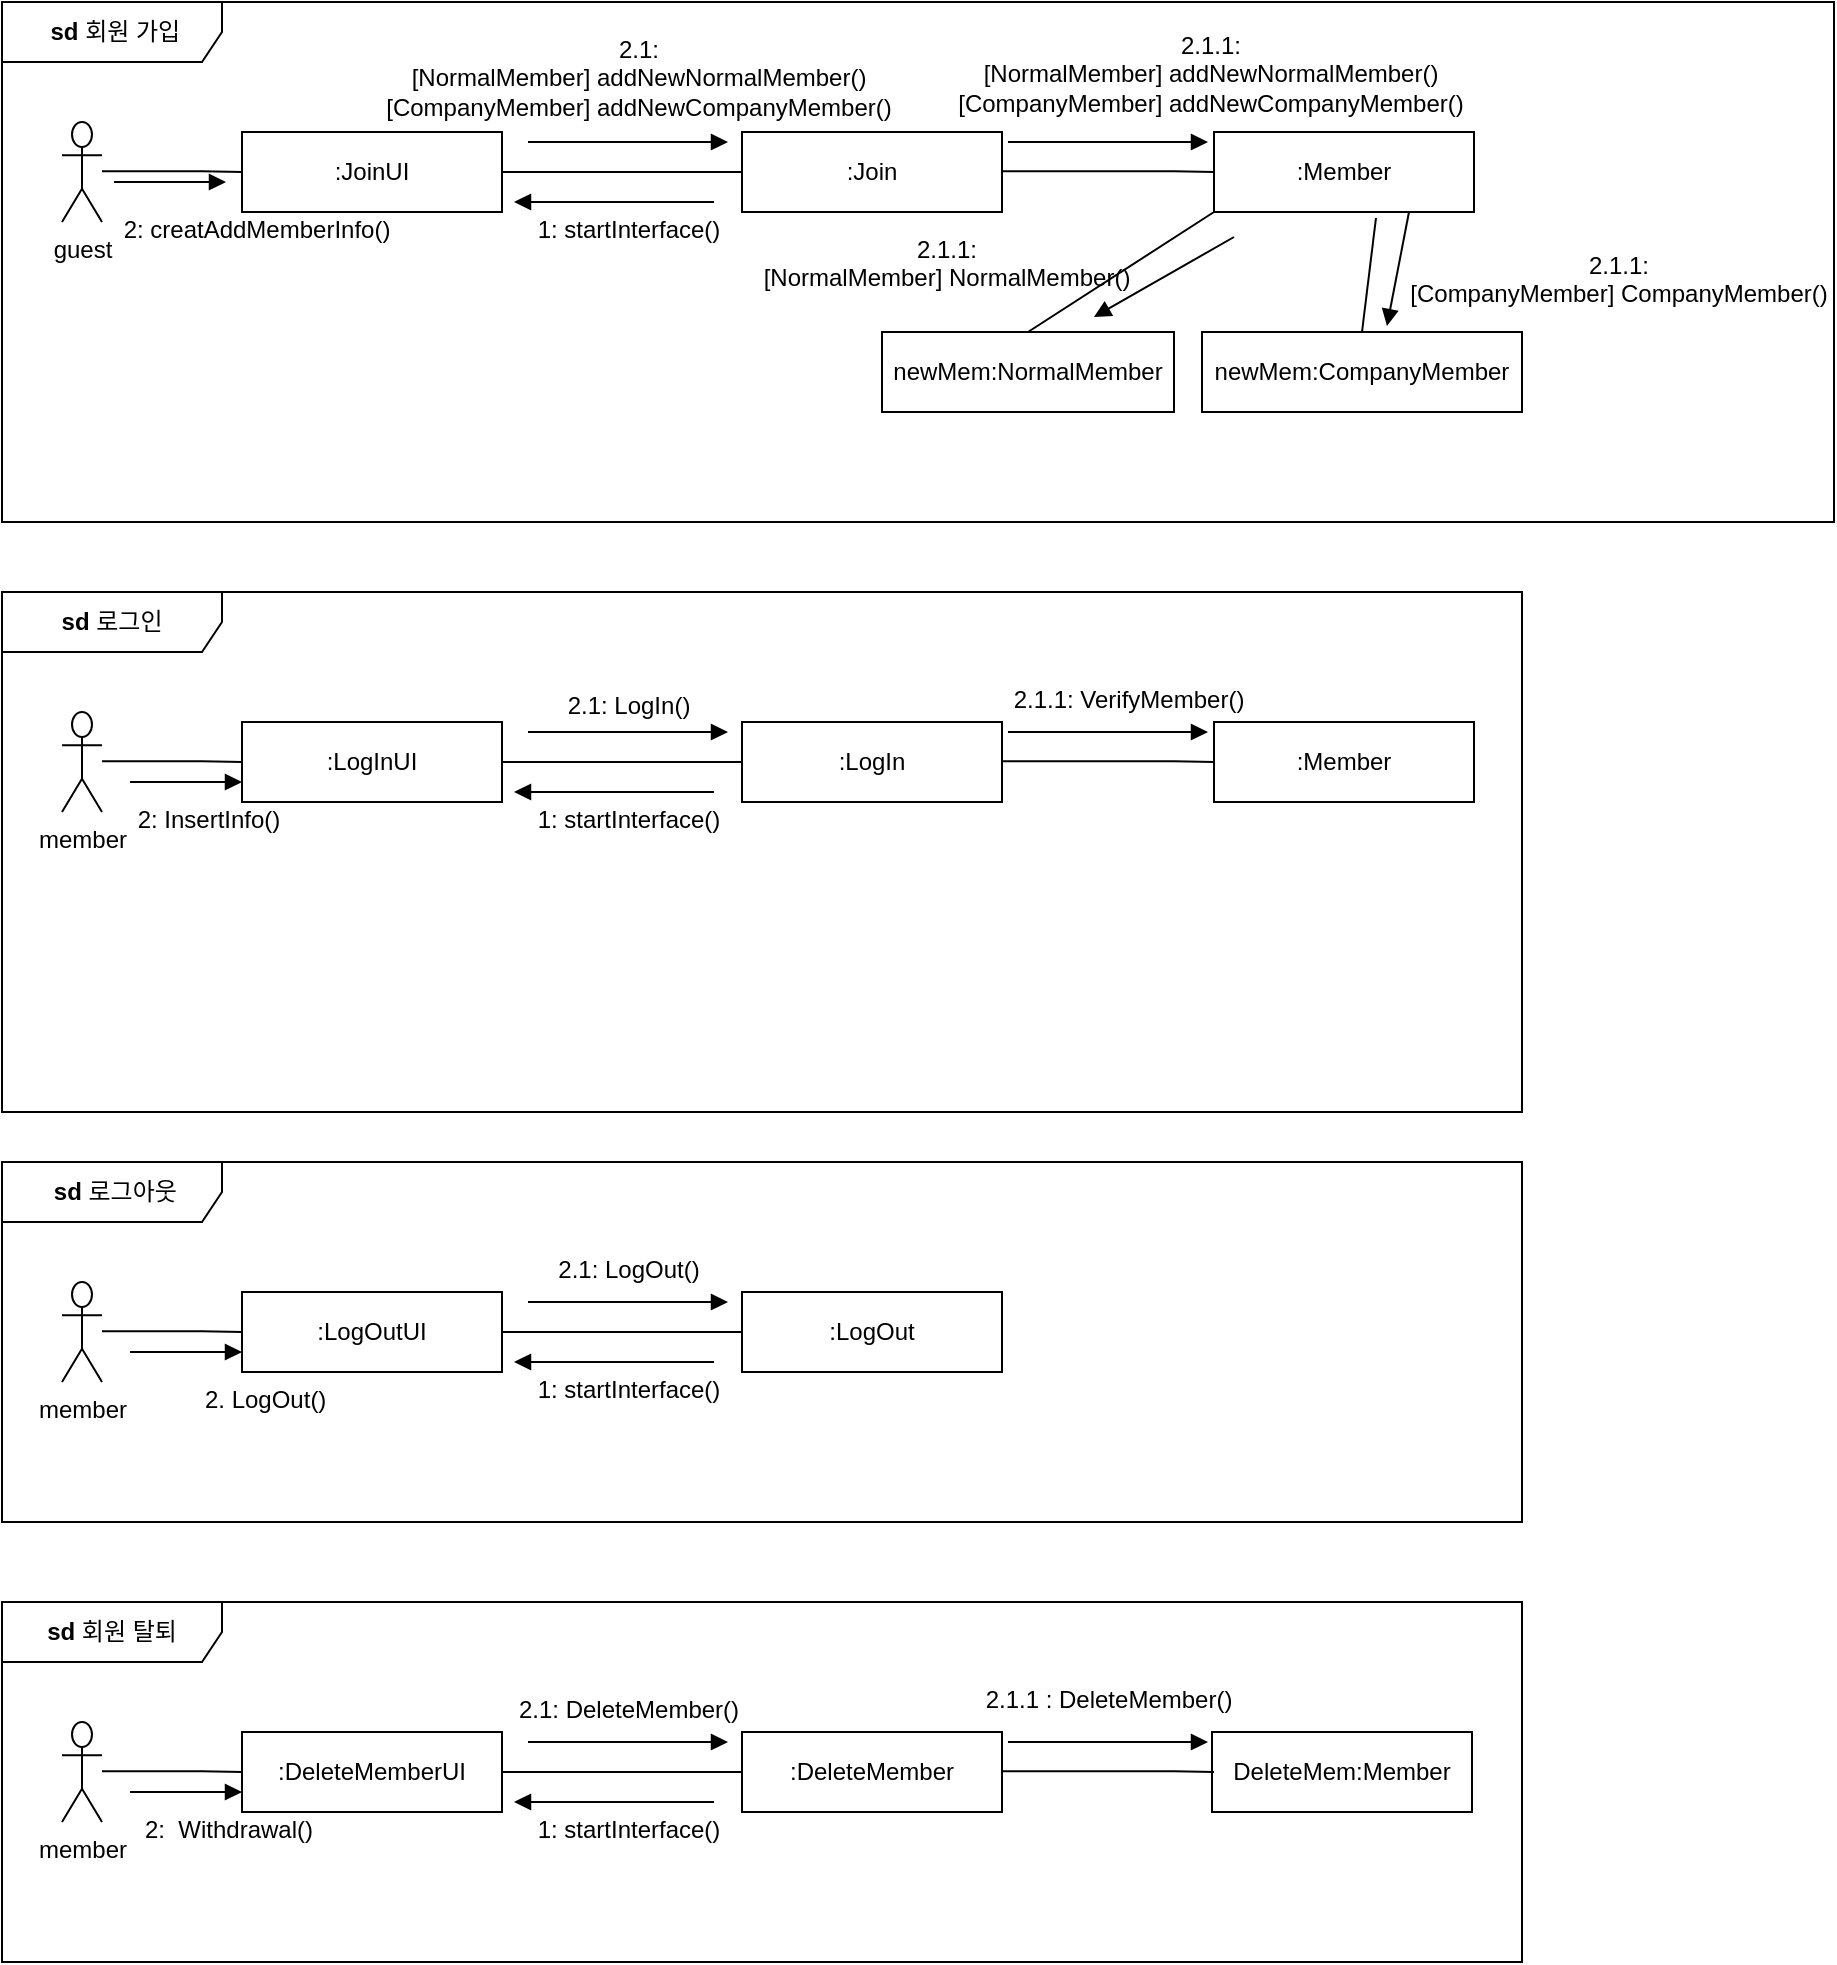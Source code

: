 <mxfile version="21.1.5" type="device">
  <diagram name="페이지-1" id="iojJRM1trHjzFMqSN-qZ">
    <mxGraphModel dx="954" dy="540" grid="1" gridSize="10" guides="1" tooltips="1" connect="1" arrows="1" fold="1" page="1" pageScale="1" pageWidth="827" pageHeight="1169" math="0" shadow="0">
      <root>
        <mxCell id="0" />
        <mxCell id="1" parent="0" />
        <mxCell id="Zqt9gI-p0Dw3mVdGgpfU-241" value="&lt;b&gt;&amp;nbsp;sd&amp;nbsp;&lt;/b&gt;회원 가입" style="shape=umlFrame;whiteSpace=wrap;html=1;pointerEvents=0;recursiveResize=0;container=1;collapsible=0;width=110;height=30;" parent="1" vertex="1">
          <mxGeometry x="34" y="30" width="916" height="260" as="geometry" />
        </mxCell>
        <mxCell id="Zqt9gI-p0Dw3mVdGgpfU-240" value="guest" style="shape=umlActor;verticalLabelPosition=bottom;verticalAlign=top;html=1;" parent="Zqt9gI-p0Dw3mVdGgpfU-241" vertex="1">
          <mxGeometry x="30" y="60" width="20" height="50" as="geometry" />
        </mxCell>
        <mxCell id="Zqt9gI-p0Dw3mVdGgpfU-243" value=":JoinUI" style="html=1;align=center;verticalAlign=middle;dashed=0;whiteSpace=wrap;" parent="Zqt9gI-p0Dw3mVdGgpfU-241" vertex="1">
          <mxGeometry x="120" y="65" width="130" height="40" as="geometry" />
        </mxCell>
        <mxCell id="Zqt9gI-p0Dw3mVdGgpfU-245" value="" style="endArrow=none;html=1;endSize=12;startArrow=none;startSize=14;startFill=0;edgeStyle=orthogonalEdgeStyle;align=center;verticalAlign=bottom;endFill=0;rounded=0;" parent="Zqt9gI-p0Dw3mVdGgpfU-241" edge="1">
          <mxGeometry y="3" relative="1" as="geometry">
            <mxPoint x="50" y="84.62" as="sourcePoint" />
            <mxPoint x="120" y="85" as="targetPoint" />
            <Array as="points">
              <mxPoint x="100" y="85" />
              <mxPoint x="100" y="85" />
            </Array>
          </mxGeometry>
        </mxCell>
        <mxCell id="Zqt9gI-p0Dw3mVdGgpfU-246" value=":Join" style="html=1;align=center;verticalAlign=middle;dashed=0;whiteSpace=wrap;" parent="Zqt9gI-p0Dw3mVdGgpfU-241" vertex="1">
          <mxGeometry x="370" y="65" width="130" height="40" as="geometry" />
        </mxCell>
        <mxCell id="Zqt9gI-p0Dw3mVdGgpfU-247" value="" style="endArrow=none;html=1;endSize=12;startArrow=none;startSize=14;startFill=0;edgeStyle=orthogonalEdgeStyle;align=center;verticalAlign=bottom;endFill=0;rounded=0;exitX=1;exitY=0.5;exitDx=0;exitDy=0;entryX=0;entryY=0.5;entryDx=0;entryDy=0;" parent="Zqt9gI-p0Dw3mVdGgpfU-241" source="Zqt9gI-p0Dw3mVdGgpfU-243" target="Zqt9gI-p0Dw3mVdGgpfU-246" edge="1">
          <mxGeometry y="3" relative="1" as="geometry">
            <mxPoint x="330" y="110" as="sourcePoint" />
            <mxPoint x="490" y="110" as="targetPoint" />
          </mxGeometry>
        </mxCell>
        <mxCell id="Zqt9gI-p0Dw3mVdGgpfU-251" value="" style="html=1;verticalAlign=bottom;labelBackgroundColor=none;endArrow=block;endFill=1;rounded=0;" parent="Zqt9gI-p0Dw3mVdGgpfU-241" edge="1">
          <mxGeometry width="160" relative="1" as="geometry">
            <mxPoint x="263" y="70" as="sourcePoint" />
            <mxPoint x="363" y="70" as="targetPoint" />
          </mxGeometry>
        </mxCell>
        <mxCell id="Zqt9gI-p0Dw3mVdGgpfU-252" value="" style="html=1;verticalAlign=bottom;labelBackgroundColor=none;endArrow=block;endFill=1;rounded=0;" parent="Zqt9gI-p0Dw3mVdGgpfU-241" edge="1">
          <mxGeometry width="160" relative="1" as="geometry">
            <mxPoint x="356" y="100" as="sourcePoint" />
            <mxPoint x="256" y="100" as="targetPoint" />
            <Array as="points">
              <mxPoint x="356" y="100" />
              <mxPoint x="316" y="100" />
            </Array>
          </mxGeometry>
        </mxCell>
        <mxCell id="Zqt9gI-p0Dw3mVdGgpfU-255" value="1: startInterface()" style="text;html=1;align=center;" parent="Zqt9gI-p0Dw3mVdGgpfU-241" vertex="1">
          <mxGeometry x="236" y="100" width="154" height="25" as="geometry" />
        </mxCell>
        <mxCell id="Zqt9gI-p0Dw3mVdGgpfU-256" value=":Member" style="html=1;align=center;verticalAlign=middle;dashed=0;whiteSpace=wrap;" parent="Zqt9gI-p0Dw3mVdGgpfU-241" vertex="1">
          <mxGeometry x="606" y="65" width="130" height="40" as="geometry" />
        </mxCell>
        <mxCell id="Zqt9gI-p0Dw3mVdGgpfU-258" value="" style="endArrow=none;html=1;endSize=12;startArrow=none;startSize=14;startFill=0;edgeStyle=orthogonalEdgeStyle;align=center;verticalAlign=bottom;endFill=0;rounded=0;exitX=1;exitY=0.5;exitDx=0;exitDy=0;" parent="Zqt9gI-p0Dw3mVdGgpfU-241" edge="1">
          <mxGeometry y="3" relative="1" as="geometry">
            <mxPoint x="500" y="84.62" as="sourcePoint" />
            <mxPoint x="606" y="85" as="targetPoint" />
            <Array as="points">
              <mxPoint x="586" y="85" />
              <mxPoint x="586" y="85" />
            </Array>
          </mxGeometry>
        </mxCell>
        <mxCell id="Zqt9gI-p0Dw3mVdGgpfU-259" value="" style="html=1;verticalAlign=bottom;labelBackgroundColor=none;endArrow=block;endFill=1;rounded=0;" parent="Zqt9gI-p0Dw3mVdGgpfU-241" edge="1">
          <mxGeometry width="160" relative="1" as="geometry">
            <mxPoint x="503" y="70" as="sourcePoint" />
            <mxPoint x="603" y="70" as="targetPoint" />
          </mxGeometry>
        </mxCell>
        <mxCell id="Zqt9gI-p0Dw3mVdGgpfU-272" value="newMem:NormalMember" style="html=1;align=center;verticalAlign=middle;dashed=0;whiteSpace=wrap;" parent="Zqt9gI-p0Dw3mVdGgpfU-241" vertex="1">
          <mxGeometry x="440" y="165" width="146" height="40" as="geometry" />
        </mxCell>
        <mxCell id="Zqt9gI-p0Dw3mVdGgpfU-276" value="2: creatAddMemberInfo()" style="text;html=1;align=center;" parent="Zqt9gI-p0Dw3mVdGgpfU-241" vertex="1">
          <mxGeometry x="50" y="100" width="154" height="25" as="geometry" />
        </mxCell>
        <mxCell id="Zqt9gI-p0Dw3mVdGgpfU-277" value="" style="endArrow=none;html=1;rounded=0;exitX=0.5;exitY=0;exitDx=0;exitDy=0;entryX=0;entryY=1;entryDx=0;entryDy=0;" parent="Zqt9gI-p0Dw3mVdGgpfU-241" source="Zqt9gI-p0Dw3mVdGgpfU-272" target="Zqt9gI-p0Dw3mVdGgpfU-256" edge="1">
          <mxGeometry relative="1" as="geometry">
            <mxPoint x="600" y="116" as="sourcePoint" />
            <mxPoint x="595" y="105" as="targetPoint" />
          </mxGeometry>
        </mxCell>
        <mxCell id="Zqt9gI-p0Dw3mVdGgpfU-278" value="" style="html=1;verticalAlign=bottom;labelBackgroundColor=none;endArrow=block;endFill=1;rounded=0;" parent="Zqt9gI-p0Dw3mVdGgpfU-241" edge="1">
          <mxGeometry width="160" relative="1" as="geometry">
            <mxPoint x="616" y="117.5" as="sourcePoint" />
            <mxPoint x="546" y="157.5" as="targetPoint" />
          </mxGeometry>
        </mxCell>
        <mxCell id="Zqt9gI-p0Dw3mVdGgpfU-280" value="" style="html=1;verticalAlign=bottom;labelBackgroundColor=none;endArrow=block;endFill=1;rounded=0;" parent="Zqt9gI-p0Dw3mVdGgpfU-241" edge="1">
          <mxGeometry width="160" relative="1" as="geometry">
            <mxPoint x="56" y="90" as="sourcePoint" />
            <mxPoint x="112" y="90" as="targetPoint" />
          </mxGeometry>
        </mxCell>
        <mxCell id="ivMZdRKgllx1LOQFkdyF-3" value="2.1:&lt;br&gt;[NormalMember] addNewNormalMember()&lt;br&gt;[CompanyMember] addNewCompanyMember()" style="text;html=1;align=center;" vertex="1" parent="Zqt9gI-p0Dw3mVdGgpfU-241">
          <mxGeometry x="226" y="10" width="184" height="25" as="geometry" />
        </mxCell>
        <mxCell id="ivMZdRKgllx1LOQFkdyF-4" value="2.1.1:&lt;br&gt;[NormalMember] addNewNormalMember()&lt;br&gt;[CompanyMember] addNewCompanyMember()" style="text;html=1;align=center;" vertex="1" parent="Zqt9gI-p0Dw3mVdGgpfU-241">
          <mxGeometry x="512" y="7.5" width="184" height="30" as="geometry" />
        </mxCell>
        <mxCell id="ivMZdRKgllx1LOQFkdyF-5" value="2.1.1:&lt;br&gt;[NormalMember] NormalMember()" style="text;html=1;align=center;" vertex="1" parent="Zqt9gI-p0Dw3mVdGgpfU-241">
          <mxGeometry x="380" y="110" width="184" height="25" as="geometry" />
        </mxCell>
        <mxCell id="ivMZdRKgllx1LOQFkdyF-8" value="newMem:CompanyMember" style="html=1;align=center;verticalAlign=middle;dashed=0;whiteSpace=wrap;" vertex="1" parent="Zqt9gI-p0Dw3mVdGgpfU-241">
          <mxGeometry x="600" y="165" width="160" height="40" as="geometry" />
        </mxCell>
        <mxCell id="ivMZdRKgllx1LOQFkdyF-9" value="" style="endArrow=none;html=1;rounded=0;exitX=0.5;exitY=0;exitDx=0;exitDy=0;entryX=0.623;entryY=1.075;entryDx=0;entryDy=0;entryPerimeter=0;" edge="1" parent="Zqt9gI-p0Dw3mVdGgpfU-241" source="ivMZdRKgllx1LOQFkdyF-8" target="Zqt9gI-p0Dw3mVdGgpfU-256">
          <mxGeometry relative="1" as="geometry">
            <mxPoint x="744" y="116" as="sourcePoint" />
            <mxPoint x="750" y="105" as="targetPoint" />
          </mxGeometry>
        </mxCell>
        <mxCell id="ivMZdRKgllx1LOQFkdyF-12" value="" style="html=1;verticalAlign=bottom;labelBackgroundColor=none;endArrow=block;endFill=1;rounded=0;entryX=0.578;entryY=-0.075;entryDx=0;entryDy=0;entryPerimeter=0;exitX=0.75;exitY=1;exitDx=0;exitDy=0;" edge="1" parent="Zqt9gI-p0Dw3mVdGgpfU-241" source="Zqt9gI-p0Dw3mVdGgpfU-256" target="ivMZdRKgllx1LOQFkdyF-8">
          <mxGeometry width="160" relative="1" as="geometry">
            <mxPoint x="738" y="135" as="sourcePoint" />
            <mxPoint x="673.44" y="173.75" as="targetPoint" />
          </mxGeometry>
        </mxCell>
        <mxCell id="ivMZdRKgllx1LOQFkdyF-14" value="2.1.1:&lt;br&gt;[CompanyMember] CompanyMember()" style="text;html=1;align=center;" vertex="1" parent="Zqt9gI-p0Dw3mVdGgpfU-241">
          <mxGeometry x="736" y="117.5" width="144" height="25" as="geometry" />
        </mxCell>
        <mxCell id="Zqt9gI-p0Dw3mVdGgpfU-312" value="&lt;b&gt;sd&amp;nbsp;&lt;/b&gt;로그인" style="shape=umlFrame;whiteSpace=wrap;html=1;pointerEvents=0;recursiveResize=0;container=1;collapsible=0;width=110;height=30;" parent="1" vertex="1">
          <mxGeometry x="34" y="325" width="760" height="260" as="geometry" />
        </mxCell>
        <mxCell id="Zqt9gI-p0Dw3mVdGgpfU-313" value="member" style="shape=umlActor;verticalLabelPosition=bottom;verticalAlign=top;html=1;" parent="Zqt9gI-p0Dw3mVdGgpfU-312" vertex="1">
          <mxGeometry x="30" y="60" width="20" height="50" as="geometry" />
        </mxCell>
        <mxCell id="Zqt9gI-p0Dw3mVdGgpfU-314" value=":LogInUI" style="html=1;align=center;verticalAlign=middle;dashed=0;whiteSpace=wrap;" parent="Zqt9gI-p0Dw3mVdGgpfU-312" vertex="1">
          <mxGeometry x="120" y="65" width="130" height="40" as="geometry" />
        </mxCell>
        <mxCell id="Zqt9gI-p0Dw3mVdGgpfU-315" value="" style="endArrow=none;html=1;endSize=12;startArrow=none;startSize=14;startFill=0;edgeStyle=orthogonalEdgeStyle;align=center;verticalAlign=bottom;endFill=0;rounded=0;" parent="Zqt9gI-p0Dw3mVdGgpfU-312" edge="1">
          <mxGeometry y="3" relative="1" as="geometry">
            <mxPoint x="50" y="84.62" as="sourcePoint" />
            <mxPoint x="120" y="85" as="targetPoint" />
            <Array as="points">
              <mxPoint x="100" y="85" />
              <mxPoint x="100" y="85" />
            </Array>
          </mxGeometry>
        </mxCell>
        <mxCell id="Zqt9gI-p0Dw3mVdGgpfU-316" value=":LogIn" style="html=1;align=center;verticalAlign=middle;dashed=0;whiteSpace=wrap;" parent="Zqt9gI-p0Dw3mVdGgpfU-312" vertex="1">
          <mxGeometry x="370" y="65" width="130" height="40" as="geometry" />
        </mxCell>
        <mxCell id="Zqt9gI-p0Dw3mVdGgpfU-317" value="" style="endArrow=none;html=1;endSize=12;startArrow=none;startSize=14;startFill=0;edgeStyle=orthogonalEdgeStyle;align=center;verticalAlign=bottom;endFill=0;rounded=0;exitX=1;exitY=0.5;exitDx=0;exitDy=0;entryX=0;entryY=0.5;entryDx=0;entryDy=0;" parent="Zqt9gI-p0Dw3mVdGgpfU-312" source="Zqt9gI-p0Dw3mVdGgpfU-314" target="Zqt9gI-p0Dw3mVdGgpfU-316" edge="1">
          <mxGeometry y="3" relative="1" as="geometry">
            <mxPoint x="330" y="110" as="sourcePoint" />
            <mxPoint x="490" y="110" as="targetPoint" />
          </mxGeometry>
        </mxCell>
        <mxCell id="Zqt9gI-p0Dw3mVdGgpfU-318" value="" style="html=1;verticalAlign=bottom;labelBackgroundColor=none;endArrow=block;endFill=1;rounded=0;" parent="Zqt9gI-p0Dw3mVdGgpfU-312" edge="1">
          <mxGeometry width="160" relative="1" as="geometry">
            <mxPoint x="263" y="70" as="sourcePoint" />
            <mxPoint x="363" y="70" as="targetPoint" />
          </mxGeometry>
        </mxCell>
        <mxCell id="Zqt9gI-p0Dw3mVdGgpfU-319" value="" style="html=1;verticalAlign=bottom;labelBackgroundColor=none;endArrow=block;endFill=1;rounded=0;" parent="Zqt9gI-p0Dw3mVdGgpfU-312" edge="1">
          <mxGeometry width="160" relative="1" as="geometry">
            <mxPoint x="356" y="100" as="sourcePoint" />
            <mxPoint x="256" y="100" as="targetPoint" />
            <Array as="points">
              <mxPoint x="356" y="100" />
              <mxPoint x="316" y="100" />
            </Array>
          </mxGeometry>
        </mxCell>
        <mxCell id="Zqt9gI-p0Dw3mVdGgpfU-321" value="1: startInterface()" style="text;html=1;align=center;" parent="Zqt9gI-p0Dw3mVdGgpfU-312" vertex="1">
          <mxGeometry x="236" y="100" width="154" height="25" as="geometry" />
        </mxCell>
        <mxCell id="Zqt9gI-p0Dw3mVdGgpfU-322" value=":Member" style="html=1;align=center;verticalAlign=middle;dashed=0;whiteSpace=wrap;" parent="Zqt9gI-p0Dw3mVdGgpfU-312" vertex="1">
          <mxGeometry x="606" y="65" width="130" height="40" as="geometry" />
        </mxCell>
        <mxCell id="Zqt9gI-p0Dw3mVdGgpfU-323" value="" style="endArrow=none;html=1;endSize=12;startArrow=none;startSize=14;startFill=0;edgeStyle=orthogonalEdgeStyle;align=center;verticalAlign=bottom;endFill=0;rounded=0;exitX=1;exitY=0.5;exitDx=0;exitDy=0;" parent="Zqt9gI-p0Dw3mVdGgpfU-312" edge="1">
          <mxGeometry y="3" relative="1" as="geometry">
            <mxPoint x="500" y="84.62" as="sourcePoint" />
            <mxPoint x="606" y="85" as="targetPoint" />
            <Array as="points">
              <mxPoint x="586" y="85" />
              <mxPoint x="586" y="85" />
            </Array>
          </mxGeometry>
        </mxCell>
        <mxCell id="Zqt9gI-p0Dw3mVdGgpfU-324" value="" style="html=1;verticalAlign=bottom;labelBackgroundColor=none;endArrow=block;endFill=1;rounded=0;" parent="Zqt9gI-p0Dw3mVdGgpfU-312" edge="1">
          <mxGeometry width="160" relative="1" as="geometry">
            <mxPoint x="503" y="70" as="sourcePoint" />
            <mxPoint x="603" y="70" as="targetPoint" />
          </mxGeometry>
        </mxCell>
        <mxCell id="Zqt9gI-p0Dw3mVdGgpfU-336" value="" style="html=1;verticalAlign=bottom;labelBackgroundColor=none;endArrow=block;endFill=1;rounded=0;" parent="Zqt9gI-p0Dw3mVdGgpfU-312" edge="1">
          <mxGeometry width="160" relative="1" as="geometry">
            <mxPoint x="64" y="95" as="sourcePoint" />
            <mxPoint x="120" y="95" as="targetPoint" />
            <Array as="points">
              <mxPoint x="110" y="95" />
            </Array>
          </mxGeometry>
        </mxCell>
        <mxCell id="Zqt9gI-p0Dw3mVdGgpfU-338" value="2.1.1: VerifyMember()" style="text;html=1;align=center;" parent="Zqt9gI-p0Dw3mVdGgpfU-312" vertex="1">
          <mxGeometry x="486" y="40" width="154" height="25" as="geometry" />
        </mxCell>
        <mxCell id="Zqt9gI-p0Dw3mVdGgpfU-340" value="2.1: LogIn()" style="text;html=1;align=center;" parent="Zqt9gI-p0Dw3mVdGgpfU-312" vertex="1">
          <mxGeometry x="236" y="42.5" width="154" height="25" as="geometry" />
        </mxCell>
        <mxCell id="Zqt9gI-p0Dw3mVdGgpfU-341" value="2: InsertInfo()" style="text;html=1;align=center;" parent="Zqt9gI-p0Dw3mVdGgpfU-312" vertex="1">
          <mxGeometry x="26" y="100" width="154" height="25" as="geometry" />
        </mxCell>
        <mxCell id="Zqt9gI-p0Dw3mVdGgpfU-342" value="&lt;b&gt;&amp;nbsp;sd&amp;nbsp;&lt;/b&gt;로그아웃" style="shape=umlFrame;whiteSpace=wrap;html=1;pointerEvents=0;recursiveResize=0;container=1;collapsible=0;width=110;height=30;" parent="1" vertex="1">
          <mxGeometry x="34" y="610" width="760" height="180" as="geometry" />
        </mxCell>
        <mxCell id="Zqt9gI-p0Dw3mVdGgpfU-343" value="member" style="shape=umlActor;verticalLabelPosition=bottom;verticalAlign=top;html=1;" parent="Zqt9gI-p0Dw3mVdGgpfU-342" vertex="1">
          <mxGeometry x="30" y="60" width="20" height="50" as="geometry" />
        </mxCell>
        <mxCell id="Zqt9gI-p0Dw3mVdGgpfU-344" value=":LogOutUI" style="html=1;align=center;verticalAlign=middle;dashed=0;whiteSpace=wrap;" parent="Zqt9gI-p0Dw3mVdGgpfU-342" vertex="1">
          <mxGeometry x="120" y="65" width="130" height="40" as="geometry" />
        </mxCell>
        <mxCell id="Zqt9gI-p0Dw3mVdGgpfU-345" value="" style="endArrow=none;html=1;endSize=12;startArrow=none;startSize=14;startFill=0;edgeStyle=orthogonalEdgeStyle;align=center;verticalAlign=bottom;endFill=0;rounded=0;" parent="Zqt9gI-p0Dw3mVdGgpfU-342" edge="1">
          <mxGeometry y="3" relative="1" as="geometry">
            <mxPoint x="50" y="84.62" as="sourcePoint" />
            <mxPoint x="120" y="85" as="targetPoint" />
            <Array as="points">
              <mxPoint x="100" y="85" />
              <mxPoint x="100" y="85" />
            </Array>
          </mxGeometry>
        </mxCell>
        <mxCell id="Zqt9gI-p0Dw3mVdGgpfU-346" value=":LogOut" style="html=1;align=center;verticalAlign=middle;dashed=0;whiteSpace=wrap;" parent="Zqt9gI-p0Dw3mVdGgpfU-342" vertex="1">
          <mxGeometry x="370" y="65" width="130" height="40" as="geometry" />
        </mxCell>
        <mxCell id="Zqt9gI-p0Dw3mVdGgpfU-347" value="" style="endArrow=none;html=1;endSize=12;startArrow=none;startSize=14;startFill=0;edgeStyle=orthogonalEdgeStyle;align=center;verticalAlign=bottom;endFill=0;rounded=0;exitX=1;exitY=0.5;exitDx=0;exitDy=0;entryX=0;entryY=0.5;entryDx=0;entryDy=0;" parent="Zqt9gI-p0Dw3mVdGgpfU-342" source="Zqt9gI-p0Dw3mVdGgpfU-344" target="Zqt9gI-p0Dw3mVdGgpfU-346" edge="1">
          <mxGeometry y="3" relative="1" as="geometry">
            <mxPoint x="330" y="110" as="sourcePoint" />
            <mxPoint x="490" y="110" as="targetPoint" />
          </mxGeometry>
        </mxCell>
        <mxCell id="Zqt9gI-p0Dw3mVdGgpfU-348" value="" style="html=1;verticalAlign=bottom;labelBackgroundColor=none;endArrow=block;endFill=1;rounded=0;" parent="Zqt9gI-p0Dw3mVdGgpfU-342" edge="1">
          <mxGeometry width="160" relative="1" as="geometry">
            <mxPoint x="263" y="70" as="sourcePoint" />
            <mxPoint x="363" y="70" as="targetPoint" />
          </mxGeometry>
        </mxCell>
        <mxCell id="Zqt9gI-p0Dw3mVdGgpfU-349" value="" style="html=1;verticalAlign=bottom;labelBackgroundColor=none;endArrow=block;endFill=1;rounded=0;" parent="Zqt9gI-p0Dw3mVdGgpfU-342" edge="1">
          <mxGeometry width="160" relative="1" as="geometry">
            <mxPoint x="356" y="100" as="sourcePoint" />
            <mxPoint x="256" y="100" as="targetPoint" />
            <Array as="points">
              <mxPoint x="356" y="100" />
              <mxPoint x="316" y="100" />
            </Array>
          </mxGeometry>
        </mxCell>
        <mxCell id="Zqt9gI-p0Dw3mVdGgpfU-350" value="2.1: LogOut()" style="text;html=1;align=center;" parent="Zqt9gI-p0Dw3mVdGgpfU-342" vertex="1">
          <mxGeometry x="236" y="40" width="154" height="25" as="geometry" />
        </mxCell>
        <mxCell id="Zqt9gI-p0Dw3mVdGgpfU-351" value="1: startInterface()" style="text;html=1;align=center;" parent="Zqt9gI-p0Dw3mVdGgpfU-342" vertex="1">
          <mxGeometry x="236" y="100" width="154" height="25" as="geometry" />
        </mxCell>
        <mxCell id="Zqt9gI-p0Dw3mVdGgpfU-355" value="2. LogOut()&amp;nbsp;" style="text;html=1;align=center;" parent="Zqt9gI-p0Dw3mVdGgpfU-342" vertex="1">
          <mxGeometry x="56" y="105" width="154" height="25" as="geometry" />
        </mxCell>
        <mxCell id="Zqt9gI-p0Dw3mVdGgpfU-362" value="" style="html=1;verticalAlign=bottom;labelBackgroundColor=none;endArrow=block;endFill=1;rounded=0;" parent="Zqt9gI-p0Dw3mVdGgpfU-342" edge="1">
          <mxGeometry width="160" relative="1" as="geometry">
            <mxPoint x="64" y="95" as="sourcePoint" />
            <mxPoint x="120" y="95" as="targetPoint" />
            <Array as="points">
              <mxPoint x="110" y="95" />
            </Array>
          </mxGeometry>
        </mxCell>
        <mxCell id="Zqt9gI-p0Dw3mVdGgpfU-368" value="&lt;b&gt;sd&amp;nbsp;&lt;/b&gt;회원 탈퇴" style="shape=umlFrame;whiteSpace=wrap;html=1;pointerEvents=0;recursiveResize=0;container=1;collapsible=0;width=110;height=30;" parent="1" vertex="1">
          <mxGeometry x="34" y="830" width="760" height="180" as="geometry" />
        </mxCell>
        <mxCell id="Zqt9gI-p0Dw3mVdGgpfU-369" value="member" style="shape=umlActor;verticalLabelPosition=bottom;verticalAlign=top;html=1;" parent="Zqt9gI-p0Dw3mVdGgpfU-368" vertex="1">
          <mxGeometry x="30" y="60" width="20" height="50" as="geometry" />
        </mxCell>
        <mxCell id="Zqt9gI-p0Dw3mVdGgpfU-370" value=":DeleteMemberUI" style="html=1;align=center;verticalAlign=middle;dashed=0;whiteSpace=wrap;" parent="Zqt9gI-p0Dw3mVdGgpfU-368" vertex="1">
          <mxGeometry x="120" y="65" width="130" height="40" as="geometry" />
        </mxCell>
        <mxCell id="Zqt9gI-p0Dw3mVdGgpfU-371" value="" style="endArrow=none;html=1;endSize=12;startArrow=none;startSize=14;startFill=0;edgeStyle=orthogonalEdgeStyle;align=center;verticalAlign=bottom;endFill=0;rounded=0;" parent="Zqt9gI-p0Dw3mVdGgpfU-368" edge="1">
          <mxGeometry y="3" relative="1" as="geometry">
            <mxPoint x="50" y="84.62" as="sourcePoint" />
            <mxPoint x="120" y="85" as="targetPoint" />
            <Array as="points">
              <mxPoint x="100" y="85" />
              <mxPoint x="100" y="85" />
            </Array>
          </mxGeometry>
        </mxCell>
        <mxCell id="Zqt9gI-p0Dw3mVdGgpfU-372" value=":DeleteMember" style="html=1;align=center;verticalAlign=middle;dashed=0;whiteSpace=wrap;" parent="Zqt9gI-p0Dw3mVdGgpfU-368" vertex="1">
          <mxGeometry x="370" y="65" width="130" height="40" as="geometry" />
        </mxCell>
        <mxCell id="Zqt9gI-p0Dw3mVdGgpfU-373" value="" style="endArrow=none;html=1;endSize=12;startArrow=none;startSize=14;startFill=0;edgeStyle=orthogonalEdgeStyle;align=center;verticalAlign=bottom;endFill=0;rounded=0;exitX=1;exitY=0.5;exitDx=0;exitDy=0;entryX=0;entryY=0.5;entryDx=0;entryDy=0;" parent="Zqt9gI-p0Dw3mVdGgpfU-368" source="Zqt9gI-p0Dw3mVdGgpfU-370" target="Zqt9gI-p0Dw3mVdGgpfU-372" edge="1">
          <mxGeometry y="3" relative="1" as="geometry">
            <mxPoint x="330" y="110" as="sourcePoint" />
            <mxPoint x="490" y="110" as="targetPoint" />
          </mxGeometry>
        </mxCell>
        <mxCell id="Zqt9gI-p0Dw3mVdGgpfU-374" value="" style="html=1;verticalAlign=bottom;labelBackgroundColor=none;endArrow=block;endFill=1;rounded=0;" parent="Zqt9gI-p0Dw3mVdGgpfU-368" edge="1">
          <mxGeometry width="160" relative="1" as="geometry">
            <mxPoint x="263" y="70" as="sourcePoint" />
            <mxPoint x="363" y="70" as="targetPoint" />
          </mxGeometry>
        </mxCell>
        <mxCell id="Zqt9gI-p0Dw3mVdGgpfU-375" value="" style="html=1;verticalAlign=bottom;labelBackgroundColor=none;endArrow=block;endFill=1;rounded=0;" parent="Zqt9gI-p0Dw3mVdGgpfU-368" edge="1">
          <mxGeometry width="160" relative="1" as="geometry">
            <mxPoint x="356" y="100" as="sourcePoint" />
            <mxPoint x="256" y="100" as="targetPoint" />
            <Array as="points">
              <mxPoint x="356" y="100" />
              <mxPoint x="316" y="100" />
            </Array>
          </mxGeometry>
        </mxCell>
        <mxCell id="Zqt9gI-p0Dw3mVdGgpfU-376" value="2.1: DeleteMember()" style="text;html=1;align=center;" parent="Zqt9gI-p0Dw3mVdGgpfU-368" vertex="1">
          <mxGeometry x="236" y="40" width="154" height="25" as="geometry" />
        </mxCell>
        <mxCell id="Zqt9gI-p0Dw3mVdGgpfU-377" value="1: startInterface()" style="text;html=1;align=center;" parent="Zqt9gI-p0Dw3mVdGgpfU-368" vertex="1">
          <mxGeometry x="236" y="100" width="154" height="25" as="geometry" />
        </mxCell>
        <mxCell id="Zqt9gI-p0Dw3mVdGgpfU-378" value="DeleteMem:Member" style="html=1;align=center;verticalAlign=middle;dashed=0;whiteSpace=wrap;" parent="Zqt9gI-p0Dw3mVdGgpfU-368" vertex="1">
          <mxGeometry x="605" y="65" width="130" height="40" as="geometry" />
        </mxCell>
        <mxCell id="Zqt9gI-p0Dw3mVdGgpfU-379" value="" style="endArrow=none;html=1;endSize=12;startArrow=none;startSize=14;startFill=0;edgeStyle=orthogonalEdgeStyle;align=center;verticalAlign=bottom;endFill=0;rounded=0;exitX=1;exitY=0.5;exitDx=0;exitDy=0;" parent="Zqt9gI-p0Dw3mVdGgpfU-368" edge="1">
          <mxGeometry y="3" relative="1" as="geometry">
            <mxPoint x="500" y="84.62" as="sourcePoint" />
            <mxPoint x="606" y="85" as="targetPoint" />
            <Array as="points">
              <mxPoint x="586" y="85" />
              <mxPoint x="586" y="85" />
            </Array>
          </mxGeometry>
        </mxCell>
        <mxCell id="Zqt9gI-p0Dw3mVdGgpfU-380" value="" style="html=1;verticalAlign=bottom;labelBackgroundColor=none;endArrow=block;endFill=1;rounded=0;" parent="Zqt9gI-p0Dw3mVdGgpfU-368" edge="1">
          <mxGeometry width="160" relative="1" as="geometry">
            <mxPoint x="503" y="70" as="sourcePoint" />
            <mxPoint x="603" y="70" as="targetPoint" />
          </mxGeometry>
        </mxCell>
        <mxCell id="Zqt9gI-p0Dw3mVdGgpfU-381" value="2:&amp;nbsp; Withdrawal()" style="text;html=1;align=center;" parent="Zqt9gI-p0Dw3mVdGgpfU-368" vertex="1">
          <mxGeometry x="36" y="100" width="154" height="25" as="geometry" />
        </mxCell>
        <mxCell id="Zqt9gI-p0Dw3mVdGgpfU-382" value="" style="html=1;verticalAlign=bottom;labelBackgroundColor=none;endArrow=block;endFill=1;rounded=0;" parent="Zqt9gI-p0Dw3mVdGgpfU-368" edge="1">
          <mxGeometry width="160" relative="1" as="geometry">
            <mxPoint x="64" y="95" as="sourcePoint" />
            <mxPoint x="120" y="95" as="targetPoint" />
            <Array as="points">
              <mxPoint x="110" y="95" />
            </Array>
          </mxGeometry>
        </mxCell>
        <mxCell id="Zqt9gI-p0Dw3mVdGgpfU-384" value="2.1.1 : DeleteMember()" style="text;html=1;align=center;" parent="Zqt9gI-p0Dw3mVdGgpfU-368" vertex="1">
          <mxGeometry x="476" y="35" width="154" height="25" as="geometry" />
        </mxCell>
      </root>
    </mxGraphModel>
  </diagram>
</mxfile>
